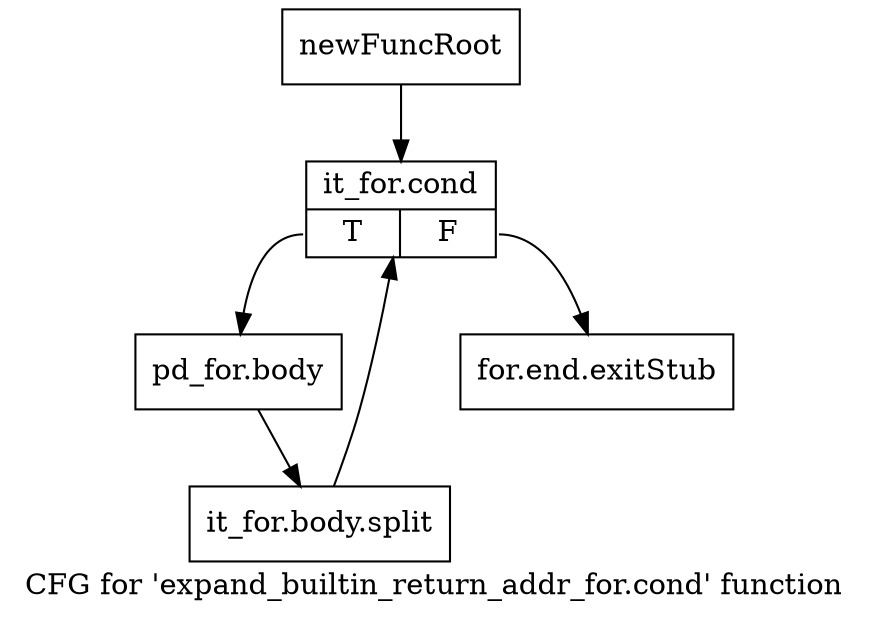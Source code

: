 digraph "CFG for 'expand_builtin_return_addr_for.cond' function" {
	label="CFG for 'expand_builtin_return_addr_for.cond' function";

	Node0x79c8600 [shape=record,label="{newFuncRoot}"];
	Node0x79c8600 -> Node0x79c8ab0;
	Node0x79c8650 [shape=record,label="{for.end.exitStub}"];
	Node0x79c8ab0 [shape=record,label="{it_for.cond|{<s0>T|<s1>F}}"];
	Node0x79c8ab0:s0 -> Node0x79c8b00;
	Node0x79c8ab0:s1 -> Node0x79c8650;
	Node0x79c8b00 [shape=record,label="{pd_for.body}"];
	Node0x79c8b00 -> Node0xef77a40;
	Node0xef77a40 [shape=record,label="{it_for.body.split}"];
	Node0xef77a40 -> Node0x79c8ab0;
}
